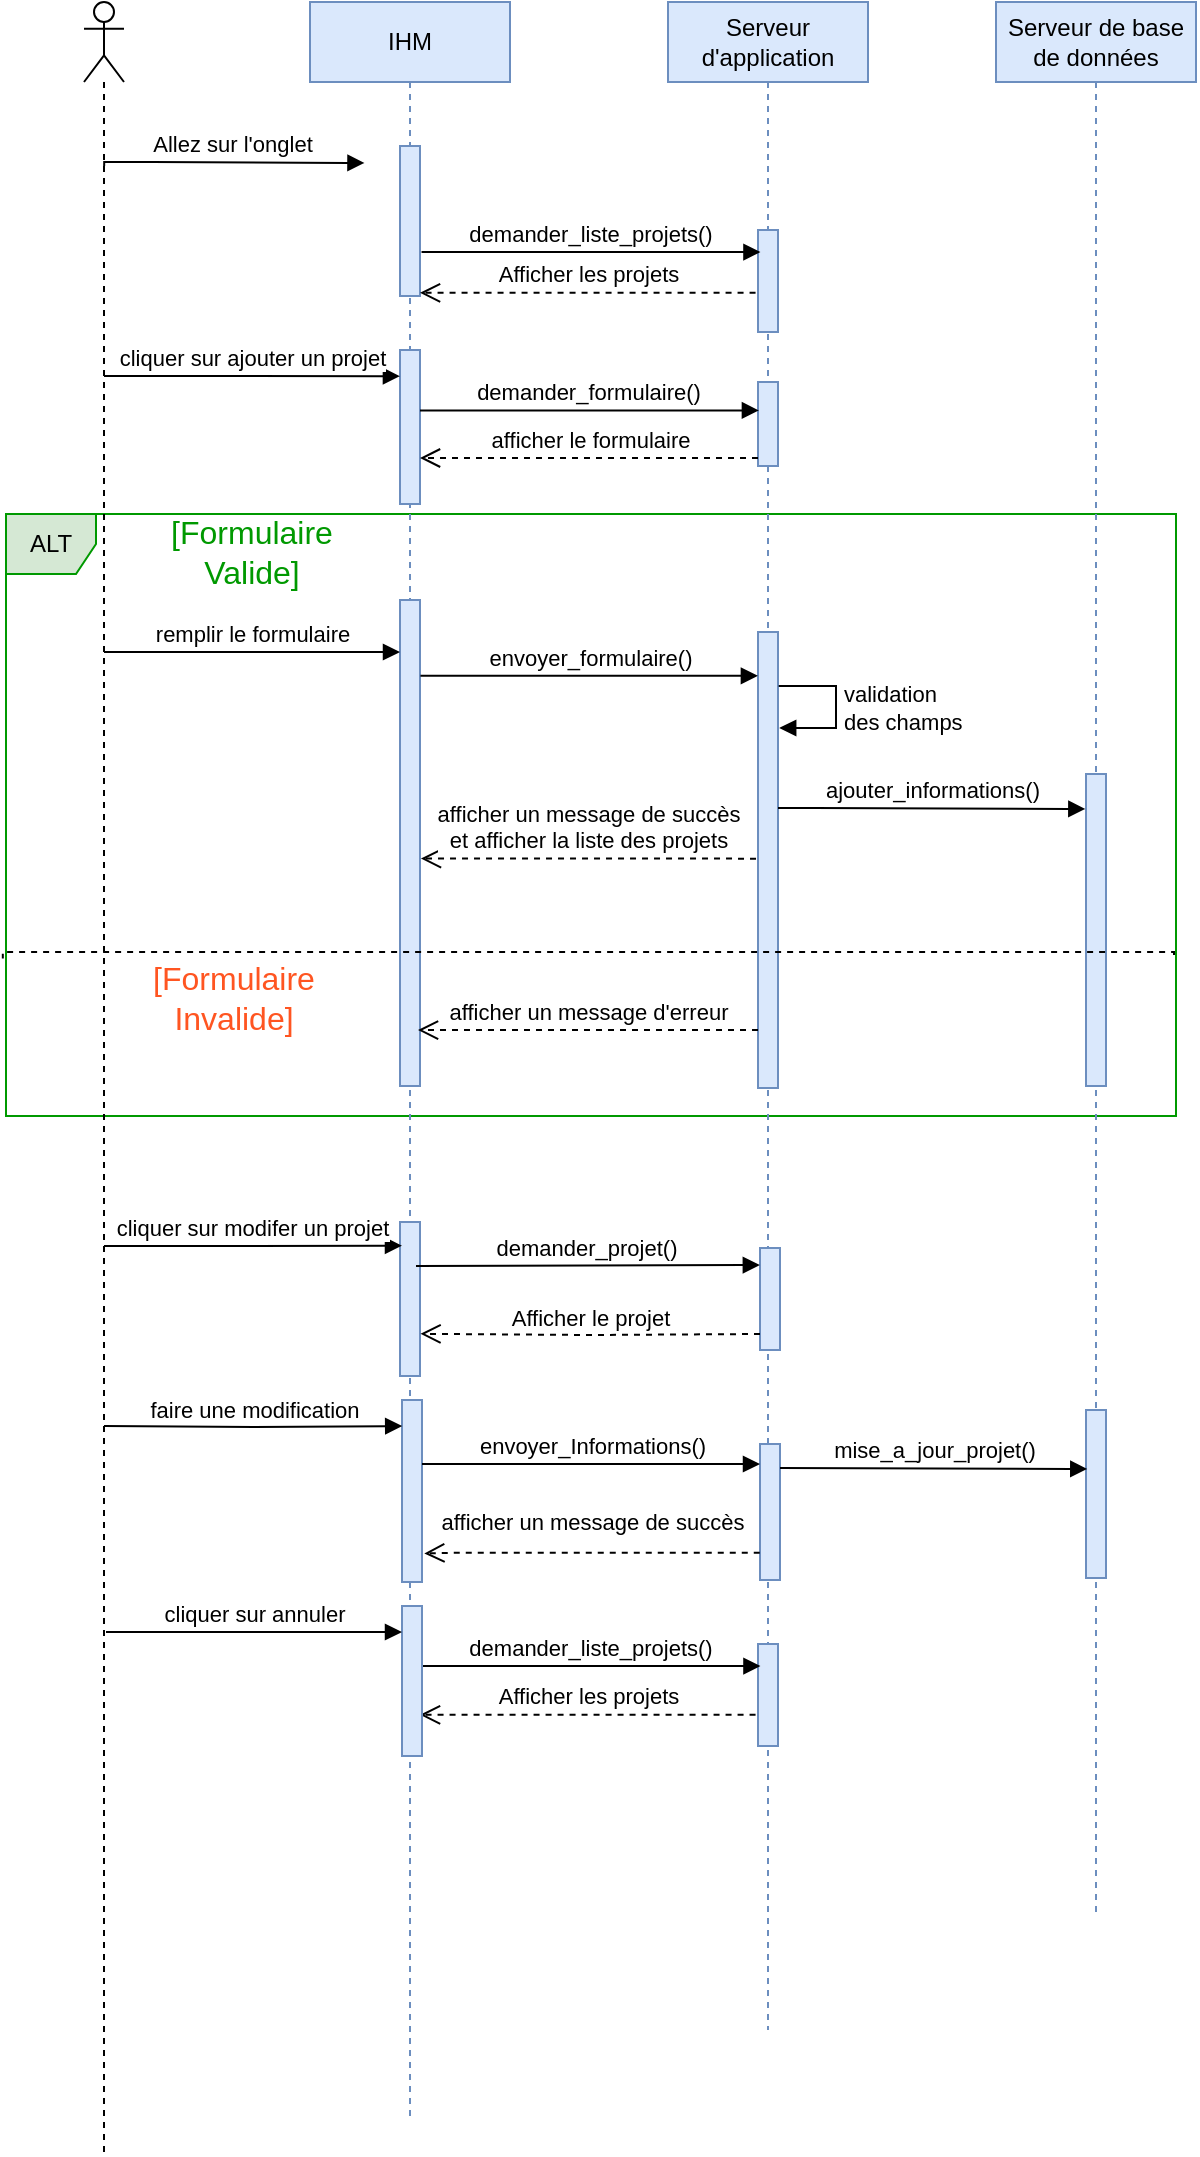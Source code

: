 <mxfile version="17.1.3" type="github">
  <diagram id="AyhBUSCjqHSWrEC1XcgD" name="Page-1">
    <mxGraphModel dx="1377" dy="877" grid="0" gridSize="10" guides="1" tooltips="1" connect="1" arrows="1" fold="1" page="1" pageScale="1" pageWidth="827" pageHeight="1169" math="0" shadow="0">
      <root>
        <mxCell id="0" />
        <mxCell id="1" parent="0" />
        <mxCell id="Q8M-9PWr-8_WYGchIMJM-57" value="" style="group" vertex="1" connectable="0" parent="1">
          <mxGeometry x="163" y="358" width="585" height="301" as="geometry" />
        </mxCell>
        <mxCell id="Q8M-9PWr-8_WYGchIMJM-38" value="ALT" style="shape=umlFrame;whiteSpace=wrap;html=1;fillColor=#d5e8d4;strokeColor=#009900;width=45;height=30;" vertex="1" parent="Q8M-9PWr-8_WYGchIMJM-57">
          <mxGeometry width="585" height="301" as="geometry" />
        </mxCell>
        <mxCell id="Q8M-9PWr-8_WYGchIMJM-41" value="[Formulaire Valide]" style="text;html=1;strokeColor=none;fillColor=none;align=center;verticalAlign=middle;whiteSpace=wrap;rounded=0;fontSize=16;fontColor=#009900;" vertex="1" parent="Q8M-9PWr-8_WYGchIMJM-57">
          <mxGeometry x="93" y="6.072" width="60" height="26.023" as="geometry" />
        </mxCell>
        <mxCell id="Q8M-9PWr-8_WYGchIMJM-3" value="" style="shape=umlLifeline;participant=umlActor;perimeter=lifelinePerimeter;whiteSpace=wrap;html=1;container=1;collapsible=0;recursiveResize=0;verticalAlign=top;spacingTop=36;outlineConnect=0;" vertex="1" parent="1">
          <mxGeometry x="202" y="102" width="20" height="1076" as="geometry" />
        </mxCell>
        <mxCell id="Q8M-9PWr-8_WYGchIMJM-5" value="IHM" style="shape=umlLifeline;perimeter=lifelinePerimeter;whiteSpace=wrap;html=1;container=1;collapsible=0;recursiveResize=0;outlineConnect=0;fillColor=#dae8fc;strokeColor=#6c8ebf;" vertex="1" parent="1">
          <mxGeometry x="315" y="102" width="100" height="1059" as="geometry" />
        </mxCell>
        <mxCell id="Q8M-9PWr-8_WYGchIMJM-20" value="" style="html=1;points=[];perimeter=orthogonalPerimeter;fillColor=#dae8fc;strokeColor=#6c8ebf;" vertex="1" parent="Q8M-9PWr-8_WYGchIMJM-5">
          <mxGeometry x="45" y="174" width="10" height="77" as="geometry" />
        </mxCell>
        <mxCell id="Q8M-9PWr-8_WYGchIMJM-26" value="" style="html=1;points=[];perimeter=orthogonalPerimeter;fillColor=#dae8fc;strokeColor=#6c8ebf;" vertex="1" parent="Q8M-9PWr-8_WYGchIMJM-5">
          <mxGeometry x="45" y="299" width="10" height="243" as="geometry" />
        </mxCell>
        <mxCell id="Q8M-9PWr-8_WYGchIMJM-14" value="" style="html=1;points=[];perimeter=orthogonalPerimeter;fillColor=#dae8fc;strokeColor=#6c8ebf;" vertex="1" parent="Q8M-9PWr-8_WYGchIMJM-5">
          <mxGeometry x="45" y="72" width="10" height="75" as="geometry" />
        </mxCell>
        <mxCell id="Q8M-9PWr-8_WYGchIMJM-25" value="remplir le formulaire" style="html=1;verticalAlign=bottom;endArrow=block;rounded=0;edgeStyle=orthogonalEdgeStyle;" edge="1" parent="Q8M-9PWr-8_WYGchIMJM-5" source="Q8M-9PWr-8_WYGchIMJM-3">
          <mxGeometry relative="1" as="geometry">
            <mxPoint x="-87.32" y="274.0" as="sourcePoint" />
            <mxPoint x="45" y="325" as="targetPoint" />
            <Array as="points">
              <mxPoint x="-49" y="325" />
              <mxPoint x="-49" y="325" />
            </Array>
          </mxGeometry>
        </mxCell>
        <mxCell id="Q8M-9PWr-8_WYGchIMJM-44" value="" style="html=1;points=[];perimeter=orthogonalPerimeter;fillColor=#dae8fc;strokeColor=#6c8ebf;" vertex="1" parent="Q8M-9PWr-8_WYGchIMJM-5">
          <mxGeometry x="45" y="610" width="10" height="77" as="geometry" />
        </mxCell>
        <mxCell id="Q8M-9PWr-8_WYGchIMJM-45" value="cliquer sur modifer un projet" style="html=1;verticalAlign=bottom;endArrow=block;entryX=-0.001;entryY=0.167;rounded=0;edgeStyle=orthogonalEdgeStyle;entryDx=0;entryDy=0;entryPerimeter=0;" edge="1" parent="Q8M-9PWr-8_WYGchIMJM-5" source="Q8M-9PWr-8_WYGchIMJM-3">
          <mxGeometry relative="1" as="geometry">
            <mxPoint x="-85.167" y="622" as="sourcePoint" />
            <Array as="points">
              <mxPoint x="-72" y="622" />
              <mxPoint x="-72" y="622" />
            </Array>
            <mxPoint x="45.99" y="621.859" as="targetPoint" />
          </mxGeometry>
        </mxCell>
        <mxCell id="Q8M-9PWr-8_WYGchIMJM-50" value="" style="html=1;points=[];perimeter=orthogonalPerimeter;fillColor=#dae8fc;strokeColor=#6c8ebf;" vertex="1" parent="Q8M-9PWr-8_WYGchIMJM-5">
          <mxGeometry x="46" y="699" width="10" height="91" as="geometry" />
        </mxCell>
        <mxCell id="Q8M-9PWr-8_WYGchIMJM-12" value="Serveur de base de données" style="shape=umlLifeline;perimeter=lifelinePerimeter;whiteSpace=wrap;html=1;container=1;collapsible=0;recursiveResize=0;outlineConnect=0;fillColor=#dae8fc;strokeColor=#6c8ebf;" vertex="1" parent="1">
          <mxGeometry x="658" y="102" width="100" height="957" as="geometry" />
        </mxCell>
        <mxCell id="Q8M-9PWr-8_WYGchIMJM-32" value="" style="html=1;points=[];perimeter=orthogonalPerimeter;fillColor=#dae8fc;strokeColor=#6c8ebf;" vertex="1" parent="Q8M-9PWr-8_WYGchIMJM-12">
          <mxGeometry x="45" y="386" width="10" height="156" as="geometry" />
        </mxCell>
        <mxCell id="Q8M-9PWr-8_WYGchIMJM-55" value="" style="html=1;points=[];perimeter=orthogonalPerimeter;fillColor=#dae8fc;strokeColor=#6c8ebf;" vertex="1" parent="Q8M-9PWr-8_WYGchIMJM-12">
          <mxGeometry x="45" y="704" width="10" height="84" as="geometry" />
        </mxCell>
        <mxCell id="Q8M-9PWr-8_WYGchIMJM-13" value="Serveur d&#39;application" style="shape=umlLifeline;perimeter=lifelinePerimeter;whiteSpace=wrap;html=1;container=1;collapsible=0;recursiveResize=0;outlineConnect=0;fillColor=#dae8fc;strokeColor=#6c8ebf;" vertex="1" parent="1">
          <mxGeometry x="494" y="102" width="100" height="1014" as="geometry" />
        </mxCell>
        <mxCell id="Q8M-9PWr-8_WYGchIMJM-19" value="" style="html=1;points=[];perimeter=orthogonalPerimeter;fillColor=#dae8fc;strokeColor=#6c8ebf;" vertex="1" parent="Q8M-9PWr-8_WYGchIMJM-13">
          <mxGeometry x="45" y="114" width="10" height="51" as="geometry" />
        </mxCell>
        <mxCell id="Q8M-9PWr-8_WYGchIMJM-23" value="" style="html=1;points=[];perimeter=orthogonalPerimeter;fillColor=#dae8fc;strokeColor=#6c8ebf;" vertex="1" parent="Q8M-9PWr-8_WYGchIMJM-13">
          <mxGeometry x="45" y="190" width="10" height="42" as="geometry" />
        </mxCell>
        <mxCell id="Q8M-9PWr-8_WYGchIMJM-30" value="" style="html=1;points=[];perimeter=orthogonalPerimeter;fillColor=#dae8fc;strokeColor=#6c8ebf;" vertex="1" parent="Q8M-9PWr-8_WYGchIMJM-13">
          <mxGeometry x="45" y="315" width="10" height="228" as="geometry" />
        </mxCell>
        <mxCell id="Q8M-9PWr-8_WYGchIMJM-31" value="validation&lt;br&gt;des champs" style="edgeStyle=orthogonalEdgeStyle;html=1;align=left;spacingLeft=2;endArrow=block;rounded=0;exitX=1.034;exitY=0.02;exitDx=0;exitDy=0;exitPerimeter=0;entryX=1.055;entryY=0.088;entryDx=0;entryDy=0;entryPerimeter=0;" edge="1" parent="Q8M-9PWr-8_WYGchIMJM-13">
          <mxGeometry relative="1" as="geometry">
            <mxPoint x="55.34" y="342.02" as="sourcePoint" />
            <Array as="points">
              <mxPoint x="84" y="342" />
              <mxPoint x="84" y="363" />
              <mxPoint x="56" y="363" />
            </Array>
            <mxPoint x="55.55" y="362.488" as="targetPoint" />
          </mxGeometry>
        </mxCell>
        <mxCell id="Q8M-9PWr-8_WYGchIMJM-47" value="" style="html=1;points=[];perimeter=orthogonalPerimeter;fillColor=#dae8fc;strokeColor=#6c8ebf;" vertex="1" parent="Q8M-9PWr-8_WYGchIMJM-13">
          <mxGeometry x="46" y="623" width="10" height="51" as="geometry" />
        </mxCell>
        <mxCell id="Q8M-9PWr-8_WYGchIMJM-48" value="demander_projet()" style="html=1;verticalAlign=bottom;endArrow=block;rounded=0;entryX=-0.008;entryY=0.167;entryDx=0;entryDy=0;entryPerimeter=0;edgeStyle=orthogonalEdgeStyle;" edge="1" parent="Q8M-9PWr-8_WYGchIMJM-13" target="Q8M-9PWr-8_WYGchIMJM-47">
          <mxGeometry width="80" relative="1" as="geometry">
            <mxPoint x="-125" y="632" as="sourcePoint" />
            <mxPoint x="-46" y="637" as="targetPoint" />
            <Array as="points">
              <mxPoint x="-126" y="632" />
              <mxPoint x="-40" y="632" />
            </Array>
          </mxGeometry>
        </mxCell>
        <mxCell id="Q8M-9PWr-8_WYGchIMJM-49" value="Afficher le projet" style="html=1;verticalAlign=bottom;endArrow=open;dashed=1;endSize=8;rounded=0;edgeStyle=orthogonalEdgeStyle;entryX=1.025;entryY=0.726;entryDx=0;entryDy=0;entryPerimeter=0;" edge="1" parent="Q8M-9PWr-8_WYGchIMJM-13" target="Q8M-9PWr-8_WYGchIMJM-44">
          <mxGeometry relative="1" as="geometry">
            <mxPoint x="-126" y="665" as="targetPoint" />
            <mxPoint x="46" y="666" as="sourcePoint" />
            <Array as="points" />
          </mxGeometry>
        </mxCell>
        <mxCell id="Q8M-9PWr-8_WYGchIMJM-61" value="" style="html=1;points=[];perimeter=orthogonalPerimeter;fillColor=#dae8fc;strokeColor=#6c8ebf;" vertex="1" parent="Q8M-9PWr-8_WYGchIMJM-13">
          <mxGeometry x="45" y="821" width="10" height="51" as="geometry" />
        </mxCell>
        <mxCell id="Q8M-9PWr-8_WYGchIMJM-62" value="Afficher les projets" style="html=1;verticalAlign=bottom;endArrow=open;dashed=1;endSize=8;rounded=0;edgeStyle=orthogonalEdgeStyle;exitX=-0.122;exitY=0.616;exitDx=0;exitDy=0;exitPerimeter=0;" edge="1" parent="Q8M-9PWr-8_WYGchIMJM-13">
          <mxGeometry relative="1" as="geometry">
            <mxPoint x="-124" y="856.4" as="targetPoint" />
            <mxPoint x="43.78" y="856.416" as="sourcePoint" />
            <Array as="points">
              <mxPoint x="22" y="856" />
              <mxPoint x="22" y="856" />
            </Array>
          </mxGeometry>
        </mxCell>
        <mxCell id="Q8M-9PWr-8_WYGchIMJM-63" value="demander_liste_projets()" style="html=1;verticalAlign=bottom;endArrow=block;rounded=0;entryX=0.045;entryY=0.339;entryDx=0;entryDy=0;entryPerimeter=0;edgeStyle=orthogonalEdgeStyle;" edge="1" parent="Q8M-9PWr-8_WYGchIMJM-13">
          <mxGeometry width="80" relative="1" as="geometry">
            <mxPoint x="-123.23" y="832.002" as="sourcePoint" />
            <mxPoint x="46.22" y="832.018" as="targetPoint" />
            <Array as="points">
              <mxPoint x="-55.23" y="832.78" />
            </Array>
          </mxGeometry>
        </mxCell>
        <mxCell id="Q8M-9PWr-8_WYGchIMJM-16" value="Afficher les projets" style="html=1;verticalAlign=bottom;endArrow=open;dashed=1;endSize=8;rounded=0;edgeStyle=orthogonalEdgeStyle;exitX=-0.122;exitY=0.616;exitDx=0;exitDy=0;exitPerimeter=0;" edge="1" source="Q8M-9PWr-8_WYGchIMJM-19" parent="1" target="Q8M-9PWr-8_WYGchIMJM-14">
          <mxGeometry relative="1" as="geometry">
            <mxPoint x="410" y="301" as="targetPoint" />
            <mxPoint x="524" y="261" as="sourcePoint" />
            <Array as="points">
              <mxPoint x="516" y="247" />
              <mxPoint x="516" y="247" />
            </Array>
          </mxGeometry>
        </mxCell>
        <mxCell id="Q8M-9PWr-8_WYGchIMJM-21" value="cliquer sur ajouter un projet" style="html=1;verticalAlign=bottom;endArrow=block;entryX=-0.004;entryY=0.17;rounded=0;edgeStyle=orthogonalEdgeStyle;entryDx=0;entryDy=0;entryPerimeter=0;" edge="1" target="Q8M-9PWr-8_WYGchIMJM-20" parent="1" source="Q8M-9PWr-8_WYGchIMJM-3">
          <mxGeometry relative="1" as="geometry">
            <mxPoint x="222.929" y="324.0" as="sourcePoint" />
            <Array as="points">
              <mxPoint x="241" y="289" />
              <mxPoint x="241" y="289" />
            </Array>
          </mxGeometry>
        </mxCell>
        <mxCell id="Q8M-9PWr-8_WYGchIMJM-22" value="afficher le formulaire" style="html=1;verticalAlign=bottom;endArrow=open;dashed=1;endSize=8;rounded=0;edgeStyle=orthogonalEdgeStyle;" edge="1" source="Q8M-9PWr-8_WYGchIMJM-23" parent="1" target="Q8M-9PWr-8_WYGchIMJM-20">
          <mxGeometry relative="1" as="geometry">
            <mxPoint x="272" y="400" as="targetPoint" />
            <Array as="points">
              <mxPoint x="494" y="330" />
              <mxPoint x="494" y="330" />
            </Array>
          </mxGeometry>
        </mxCell>
        <mxCell id="Q8M-9PWr-8_WYGchIMJM-24" value="demander_formulaire()" style="html=1;verticalAlign=bottom;endArrow=block;rounded=0;entryX=0.045;entryY=0.339;entryDx=0;entryDy=0;entryPerimeter=0;edgeStyle=orthogonalEdgeStyle;" edge="1" parent="1" source="Q8M-9PWr-8_WYGchIMJM-20" target="Q8M-9PWr-8_WYGchIMJM-23">
          <mxGeometry width="80" relative="1" as="geometry">
            <mxPoint x="362.0" y="235" as="sourcePoint" />
            <mxPoint x="533.92" y="234.517" as="targetPoint" />
            <Array as="points">
              <mxPoint x="438" y="307" />
            </Array>
          </mxGeometry>
        </mxCell>
        <mxCell id="Q8M-9PWr-8_WYGchIMJM-29" value="envoyer_formulaire()" style="html=1;verticalAlign=bottom;endArrow=block;rounded=0;entryX=-0.005;entryY=0.096;entryDx=0;entryDy=0;entryPerimeter=0;edgeStyle=orthogonalEdgeStyle;exitX=1.022;exitY=0.156;exitDx=0;exitDy=0;exitPerimeter=0;" edge="1" parent="1" source="Q8M-9PWr-8_WYGchIMJM-26" target="Q8M-9PWr-8_WYGchIMJM-30">
          <mxGeometry width="80" relative="1" as="geometry">
            <mxPoint x="352" y="439.09" as="sourcePoint" />
            <mxPoint x="525.17" y="439.002" as="targetPoint" />
            <Array as="points" />
          </mxGeometry>
        </mxCell>
        <mxCell id="Q8M-9PWr-8_WYGchIMJM-33" value="ajouter_informations()" style="html=1;verticalAlign=bottom;endArrow=block;rounded=0;edgeStyle=orthogonalEdgeStyle;entryX=-0.034;entryY=0.112;entryDx=0;entryDy=0;entryPerimeter=0;" edge="1" parent="1" target="Q8M-9PWr-8_WYGchIMJM-32">
          <mxGeometry width="80" relative="1" as="geometry">
            <mxPoint x="549" y="505" as="sourcePoint" />
            <mxPoint x="693" y="505" as="targetPoint" />
            <Array as="points">
              <mxPoint x="567" y="505" />
            </Array>
          </mxGeometry>
        </mxCell>
        <mxCell id="Q8M-9PWr-8_WYGchIMJM-35" value="Allez sur l&#39;onglet" style="html=1;verticalAlign=bottom;endArrow=block;entryX=0.023;entryY=0.113;rounded=0;entryDx=0;entryDy=0;entryPerimeter=0;edgeStyle=orthogonalEdgeStyle;" edge="1" parent="1">
          <mxGeometry relative="1" as="geometry">
            <mxPoint x="212.083" y="184" as="sourcePoint" />
            <mxPoint x="342.23" y="182.475" as="targetPoint" />
            <Array as="points">
              <mxPoint x="212" y="182" />
              <mxPoint x="236" y="182" />
            </Array>
          </mxGeometry>
        </mxCell>
        <mxCell id="Q8M-9PWr-8_WYGchIMJM-36" value="afficher un message de succès&lt;br&gt;et afficher la liste des projets" style="html=1;verticalAlign=bottom;endArrow=open;dashed=1;endSize=8;rounded=0;edgeStyle=orthogonalEdgeStyle;exitX=-0.099;exitY=0.497;exitDx=0;exitDy=0;exitPerimeter=0;entryX=1.048;entryY=0.532;entryDx=0;entryDy=0;entryPerimeter=0;" edge="1" parent="1" source="Q8M-9PWr-8_WYGchIMJM-30" target="Q8M-9PWr-8_WYGchIMJM-26">
          <mxGeometry relative="1" as="geometry">
            <mxPoint x="351" y="530" as="targetPoint" />
            <mxPoint x="523" y="530" as="sourcePoint" />
            <Array as="points" />
          </mxGeometry>
        </mxCell>
        <mxCell id="Q8M-9PWr-8_WYGchIMJM-37" value="afficher un message d&#39;erreur" style="html=1;verticalAlign=bottom;endArrow=open;dashed=1;endSize=8;rounded=0;edgeStyle=orthogonalEdgeStyle;" edge="1" parent="1">
          <mxGeometry relative="1" as="geometry">
            <mxPoint x="369" y="616.03" as="targetPoint" />
            <mxPoint x="539" y="616" as="sourcePoint" />
            <Array as="points">
              <mxPoint x="511" y="616.03" />
              <mxPoint x="511" y="616.03" />
            </Array>
          </mxGeometry>
        </mxCell>
        <mxCell id="Q8M-9PWr-8_WYGchIMJM-39" value="" style="html=1;verticalAlign=bottom;endArrow=none;dashed=1;endSize=8;rounded=0;entryX=-0.001;entryY=0.704;entryDx=0;entryDy=0;entryPerimeter=0;exitX=1;exitY=0.699;exitDx=0;exitDy=0;exitPerimeter=0;edgeStyle=orthogonalEdgeStyle;endFill=0;" edge="1" parent="1">
          <mxGeometry relative="1" as="geometry">
            <mxPoint x="161.415" y="580.288" as="targetPoint" />
            <mxPoint x="747" y="578.553" as="sourcePoint" />
            <Array as="points">
              <mxPoint x="747" y="577" />
              <mxPoint x="161" y="577" />
            </Array>
          </mxGeometry>
        </mxCell>
        <mxCell id="Q8M-9PWr-8_WYGchIMJM-42" value="[Formulaire Invalide]" style="text;html=1;strokeColor=none;fillColor=none;align=center;verticalAlign=middle;whiteSpace=wrap;rounded=0;fontSize=16;fontColor=#FF5521;" vertex="1" parent="1">
          <mxGeometry x="247" y="585" width="60" height="30" as="geometry" />
        </mxCell>
        <mxCell id="Q8M-9PWr-8_WYGchIMJM-52" value="" style="html=1;points=[];perimeter=orthogonalPerimeter;fillColor=#dae8fc;strokeColor=#6c8ebf;" vertex="1" parent="1">
          <mxGeometry x="540" y="823" width="10" height="68" as="geometry" />
        </mxCell>
        <mxCell id="Q8M-9PWr-8_WYGchIMJM-53" value="envoyer_Informations()" style="html=1;verticalAlign=bottom;endArrow=block;rounded=0;edgeStyle=orthogonalEdgeStyle;" edge="1" parent="1" target="Q8M-9PWr-8_WYGchIMJM-52">
          <mxGeometry width="80" relative="1" as="geometry">
            <mxPoint x="371" y="833" as="sourcePoint" />
            <mxPoint x="520" y="834" as="targetPoint" />
            <Array as="points">
              <mxPoint x="458" y="833" />
              <mxPoint x="458" y="833" />
            </Array>
          </mxGeometry>
        </mxCell>
        <mxCell id="Q8M-9PWr-8_WYGchIMJM-54" value="afficher un message de succès" style="html=1;verticalAlign=bottom;endArrow=open;dashed=1;endSize=8;rounded=0;edgeStyle=orthogonalEdgeStyle;exitX=-0.112;exitY=0.85;exitDx=0;exitDy=0;exitPerimeter=0;entryX=1.116;entryY=0.843;entryDx=0;entryDy=0;entryPerimeter=0;" edge="1" parent="1" target="Q8M-9PWr-8_WYGchIMJM-50">
          <mxGeometry x="-0.001" y="-6" relative="1" as="geometry">
            <mxPoint x="386" y="877" as="targetPoint" />
            <mxPoint x="539.88" y="877.35" as="sourcePoint" />
            <Array as="points">
              <mxPoint x="386" y="877" />
            </Array>
            <mxPoint as="offset" />
          </mxGeometry>
        </mxCell>
        <mxCell id="Q8M-9PWr-8_WYGchIMJM-56" value="mise_a_jour_projet()" style="html=1;verticalAlign=bottom;endArrow=block;rounded=0;edgeStyle=orthogonalEdgeStyle;entryX=0.063;entryY=0.351;entryDx=0;entryDy=0;entryPerimeter=0;" edge="1" parent="1" target="Q8M-9PWr-8_WYGchIMJM-55">
          <mxGeometry width="80" relative="1" as="geometry">
            <mxPoint x="550" y="835" as="sourcePoint" />
            <mxPoint x="694.63" y="834.885" as="targetPoint" />
            <Array as="points" />
          </mxGeometry>
        </mxCell>
        <mxCell id="Q8M-9PWr-8_WYGchIMJM-58" value="demander_liste_projets()" style="html=1;verticalAlign=bottom;endArrow=block;rounded=0;entryX=0.045;entryY=0.339;entryDx=0;entryDy=0;entryPerimeter=0;edgeStyle=orthogonalEdgeStyle;" edge="1" parent="1">
          <mxGeometry width="80" relative="1" as="geometry">
            <mxPoint x="370.77" y="227.002" as="sourcePoint" />
            <mxPoint x="540.22" y="227.018" as="targetPoint" />
            <Array as="points">
              <mxPoint x="438.77" y="227.78" />
            </Array>
          </mxGeometry>
        </mxCell>
        <mxCell id="Q8M-9PWr-8_WYGchIMJM-51" value="faire une modification" style="html=1;verticalAlign=bottom;endArrow=block;rounded=0;edgeStyle=orthogonalEdgeStyle;entryX=0.009;entryY=0.143;entryDx=0;entryDy=0;entryPerimeter=0;" edge="1" parent="1" target="Q8M-9PWr-8_WYGchIMJM-50">
          <mxGeometry relative="1" as="geometry">
            <mxPoint x="212" y="814" as="sourcePoint" />
            <Array as="points" />
            <mxPoint x="358" y="814" as="targetPoint" />
          </mxGeometry>
        </mxCell>
        <mxCell id="Q8M-9PWr-8_WYGchIMJM-59" value="" style="html=1;points=[];perimeter=orthogonalPerimeter;fillColor=#dae8fc;strokeColor=#6c8ebf;" vertex="1" parent="1">
          <mxGeometry x="361" y="904" width="10" height="75" as="geometry" />
        </mxCell>
        <mxCell id="Q8M-9PWr-8_WYGchIMJM-60" value="cliquer sur annuler" style="html=1;verticalAlign=bottom;endArrow=block;rounded=0;edgeStyle=orthogonalEdgeStyle;" edge="1" parent="1">
          <mxGeometry relative="1" as="geometry">
            <mxPoint x="213" y="917" as="sourcePoint" />
            <Array as="points" />
            <mxPoint x="361" y="917" as="targetPoint" />
          </mxGeometry>
        </mxCell>
      </root>
    </mxGraphModel>
  </diagram>
</mxfile>
